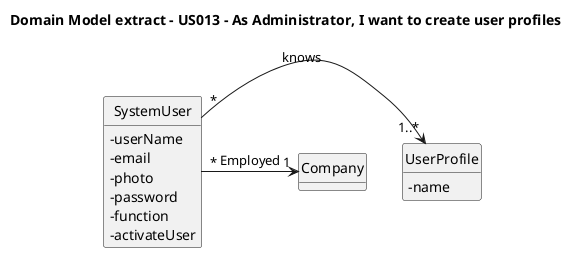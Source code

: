 @startuml
'https://plantuml.com/class-diagram
hide circle
skinparam classAttributeIconSize 0
hide methods

title Domain Model extract - US013 - As Administrator, I want to create user profiles

class Company {
}

class SystemUser{
      - userName
      - email
      - photo
      - password
      - function
      - activateUser
      }

class UserProfile {
    - name
}

SystemUser "*" -> "1..*" UserProfile: knows
SystemUser "*" -> "1" Company: Employed

@enduml